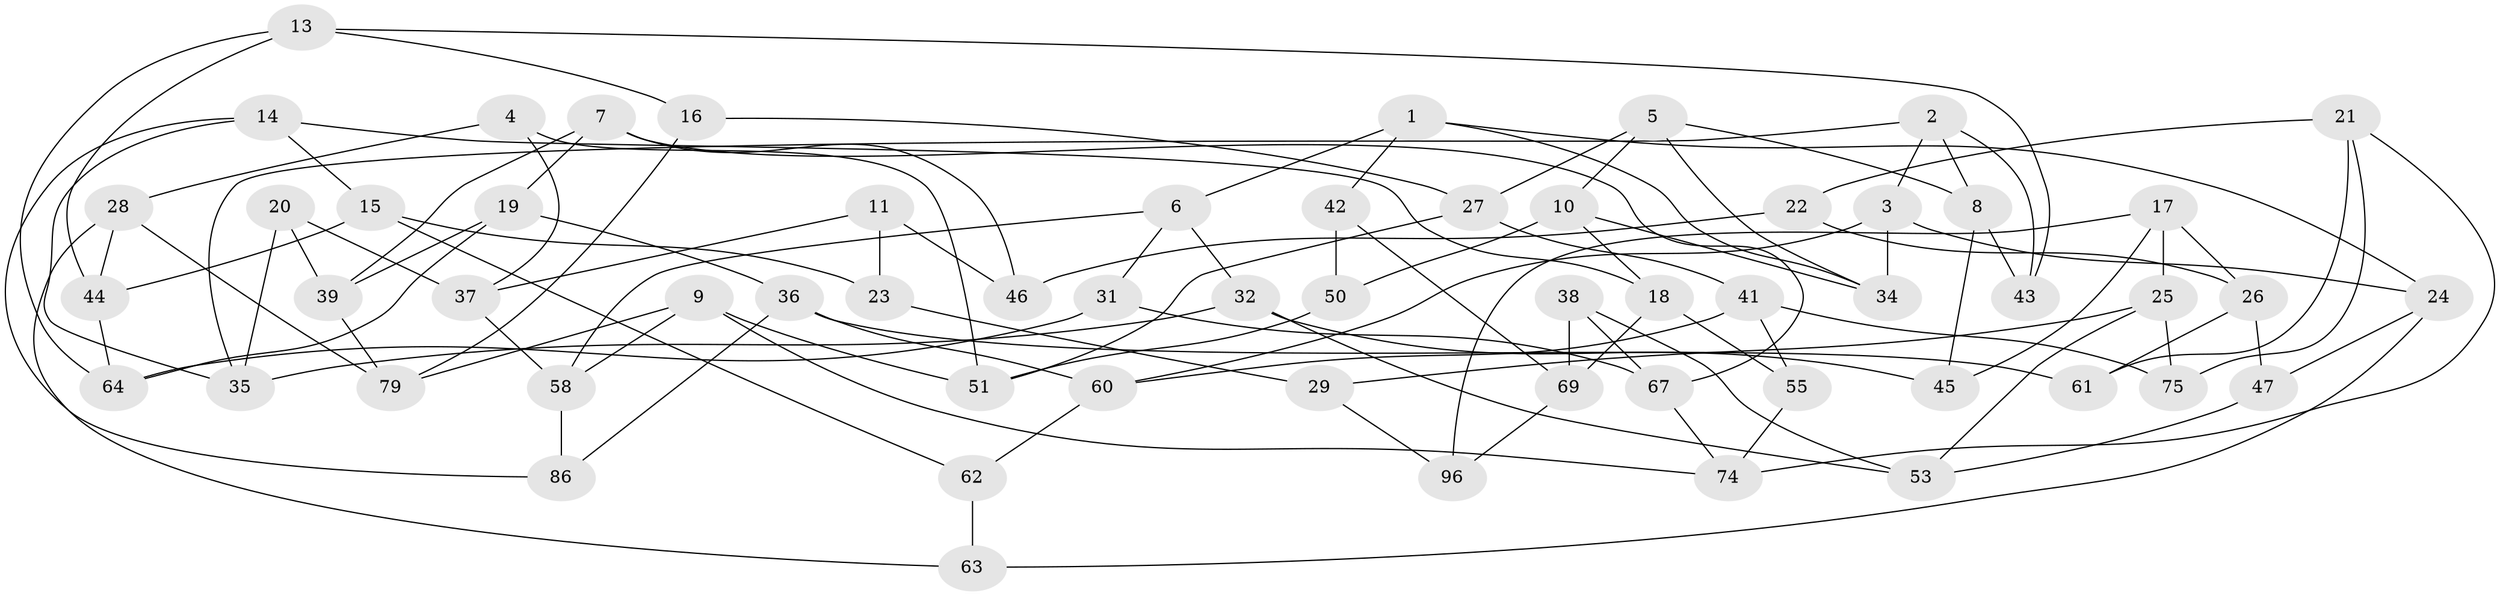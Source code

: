 // original degree distribution, {3: 1.0}
// Generated by graph-tools (version 1.1) at 2025/39/02/21/25 10:39:00]
// undirected, 60 vertices, 109 edges
graph export_dot {
graph [start="1"]
  node [color=gray90,style=filled];
  1 [super="+12"];
  2 [super="+56"];
  3 [super="+71"];
  4;
  5 [super="+100"];
  6 [super="+95"];
  7 [super="+78"];
  8 [super="+80"];
  9 [super="+81"];
  10 [super="+30"];
  11;
  13 [super="+48"];
  14 [super="+94"];
  15 [super="+65"];
  16;
  17 [super="+68"];
  18 [super="+40"];
  19 [super="+84"];
  20;
  21 [super="+54"];
  22;
  23 [super="+33"];
  24 [super="+57"];
  25 [super="+72"];
  26 [super="+93"];
  27 [super="+90"];
  28 [super="+91"];
  29 [super="+83"];
  31;
  32 [super="+99"];
  34 [super="+49"];
  35 [super="+76"];
  36 [super="+98"];
  37 [super="+70"];
  38;
  39 [super="+52"];
  41 [super="+88"];
  42;
  43;
  44 [super="+89"];
  45;
  46;
  47;
  50;
  51 [super="+59"];
  53 [super="+92"];
  55;
  58 [super="+73"];
  60 [super="+66"];
  61;
  62;
  63;
  64 [super="+97"];
  67 [super="+85"];
  69 [super="+87"];
  74 [super="+77"];
  75;
  79 [super="+82"];
  86;
  96;
  1 -- 42;
  1 -- 6;
  1 -- 24;
  1 -- 34;
  2 -- 8;
  2 -- 35;
  2 -- 3;
  2 -- 43;
  3 -- 60;
  3 -- 24;
  3 -- 34;
  4 -- 51;
  4 -- 28;
  4 -- 37;
  5 -- 27;
  5 -- 8;
  5 -- 34;
  5 -- 10;
  6 -- 58;
  6 -- 32;
  6 -- 31;
  7 -- 46;
  7 -- 67;
  7 -- 39;
  7 -- 19;
  8 -- 43;
  8 -- 45;
  9 -- 51;
  9 -- 79;
  9 -- 74;
  9 -- 58;
  10 -- 18;
  10 -- 50;
  10 -- 34;
  11 -- 23;
  11 -- 46;
  11 -- 37;
  13 -- 16;
  13 -- 43;
  13 -- 44;
  13 -- 64;
  14 -- 15;
  14 -- 86;
  14 -- 18;
  14 -- 35;
  15 -- 44;
  15 -- 23;
  15 -- 62;
  16 -- 27;
  16 -- 79;
  17 -- 96;
  17 -- 45;
  17 -- 26;
  17 -- 25;
  18 -- 69;
  18 -- 55;
  19 -- 64;
  19 -- 39;
  19 -- 36;
  20 -- 37;
  20 -- 39;
  20 -- 35;
  21 -- 61;
  21 -- 75;
  21 -- 74;
  21 -- 22;
  22 -- 46;
  22 -- 26;
  23 -- 29 [weight=2];
  24 -- 63;
  24 -- 47;
  25 -- 53;
  25 -- 75;
  25 -- 29;
  26 -- 61;
  26 -- 47;
  27 -- 41;
  27 -- 51;
  28 -- 63;
  28 -- 44;
  28 -- 79;
  29 -- 96;
  31 -- 67;
  31 -- 64;
  32 -- 35;
  32 -- 45;
  32 -- 53;
  36 -- 60;
  36 -- 61;
  36 -- 86;
  37 -- 58;
  38 -- 67;
  38 -- 53;
  38 -- 69;
  39 -- 79;
  41 -- 60;
  41 -- 75;
  41 -- 55;
  42 -- 50;
  42 -- 69;
  44 -- 64;
  47 -- 53;
  50 -- 51;
  55 -- 74;
  58 -- 86;
  60 -- 62;
  62 -- 63;
  67 -- 74;
  69 -- 96;
}
